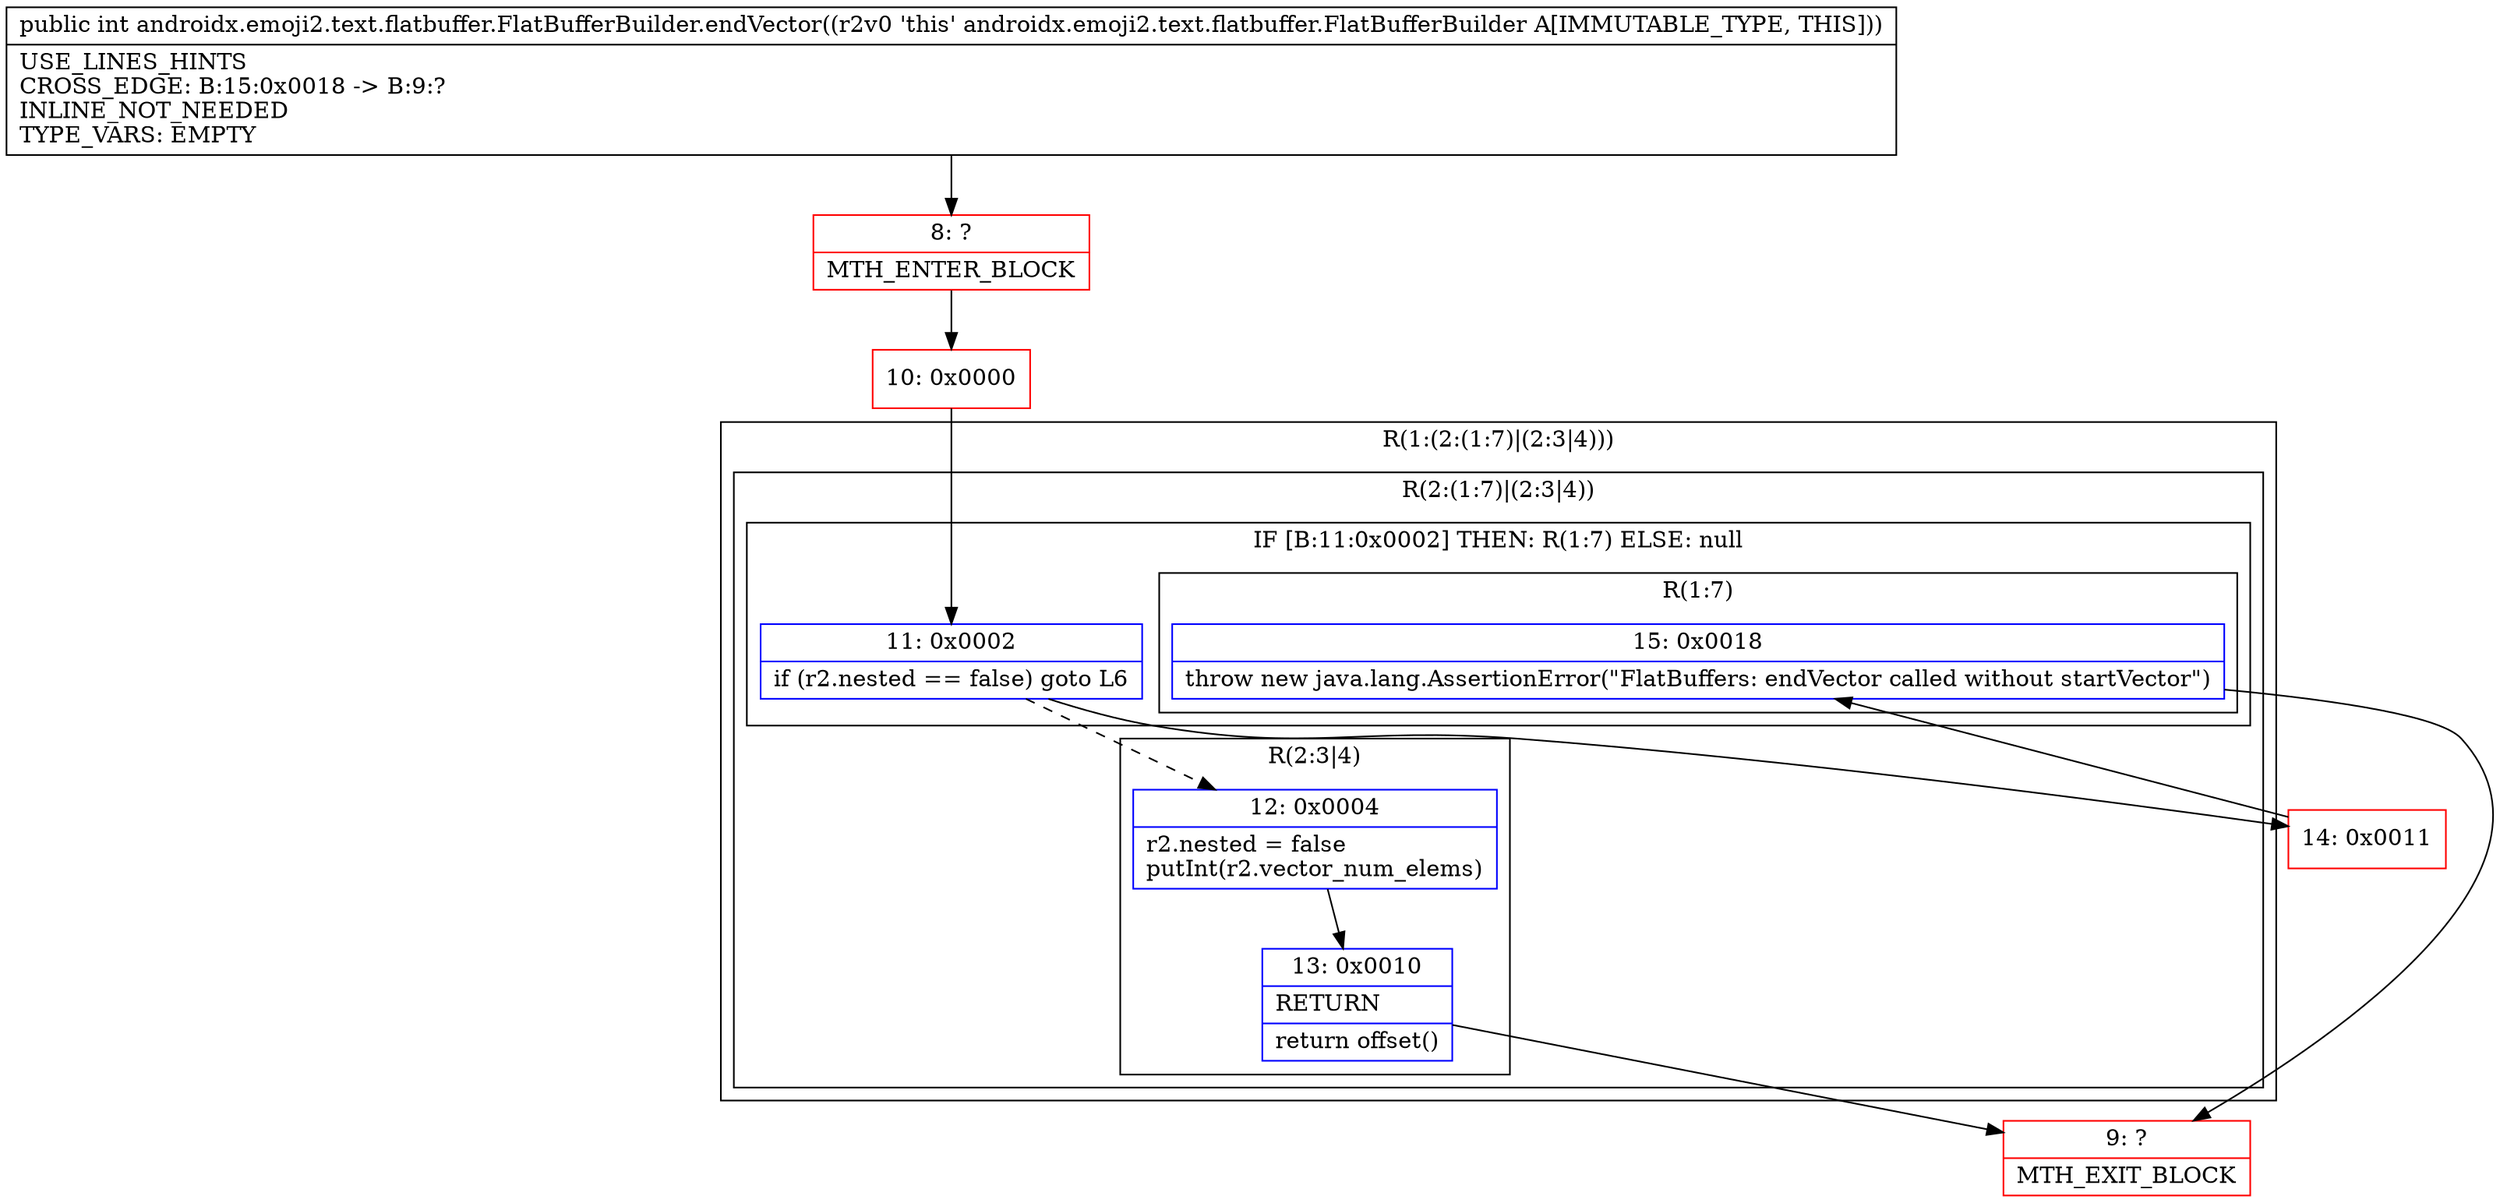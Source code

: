digraph "CFG forandroidx.emoji2.text.flatbuffer.FlatBufferBuilder.endVector()I" {
subgraph cluster_Region_239279263 {
label = "R(1:(2:(1:7)|(2:3|4)))";
node [shape=record,color=blue];
subgraph cluster_Region_426610766 {
label = "R(2:(1:7)|(2:3|4))";
node [shape=record,color=blue];
subgraph cluster_IfRegion_54916752 {
label = "IF [B:11:0x0002] THEN: R(1:7) ELSE: null";
node [shape=record,color=blue];
Node_11 [shape=record,label="{11\:\ 0x0002|if (r2.nested == false) goto L6\l}"];
subgraph cluster_Region_1894717280 {
label = "R(1:7)";
node [shape=record,color=blue];
Node_15 [shape=record,label="{15\:\ 0x0018|throw new java.lang.AssertionError(\"FlatBuffers: endVector called without startVector\")\l}"];
}
}
subgraph cluster_Region_1725843974 {
label = "R(2:3|4)";
node [shape=record,color=blue];
Node_12 [shape=record,label="{12\:\ 0x0004|r2.nested = false\lputInt(r2.vector_num_elems)\l}"];
Node_13 [shape=record,label="{13\:\ 0x0010|RETURN\l|return offset()\l}"];
}
}
}
Node_8 [shape=record,color=red,label="{8\:\ ?|MTH_ENTER_BLOCK\l}"];
Node_10 [shape=record,color=red,label="{10\:\ 0x0000}"];
Node_9 [shape=record,color=red,label="{9\:\ ?|MTH_EXIT_BLOCK\l}"];
Node_14 [shape=record,color=red,label="{14\:\ 0x0011}"];
MethodNode[shape=record,label="{public int androidx.emoji2.text.flatbuffer.FlatBufferBuilder.endVector((r2v0 'this' androidx.emoji2.text.flatbuffer.FlatBufferBuilder A[IMMUTABLE_TYPE, THIS]))  | USE_LINES_HINTS\lCROSS_EDGE: B:15:0x0018 \-\> B:9:?\lINLINE_NOT_NEEDED\lTYPE_VARS: EMPTY\l}"];
MethodNode -> Node_8;Node_11 -> Node_12[style=dashed];
Node_11 -> Node_14;
Node_15 -> Node_9;
Node_12 -> Node_13;
Node_13 -> Node_9;
Node_8 -> Node_10;
Node_10 -> Node_11;
Node_14 -> Node_15;
}

